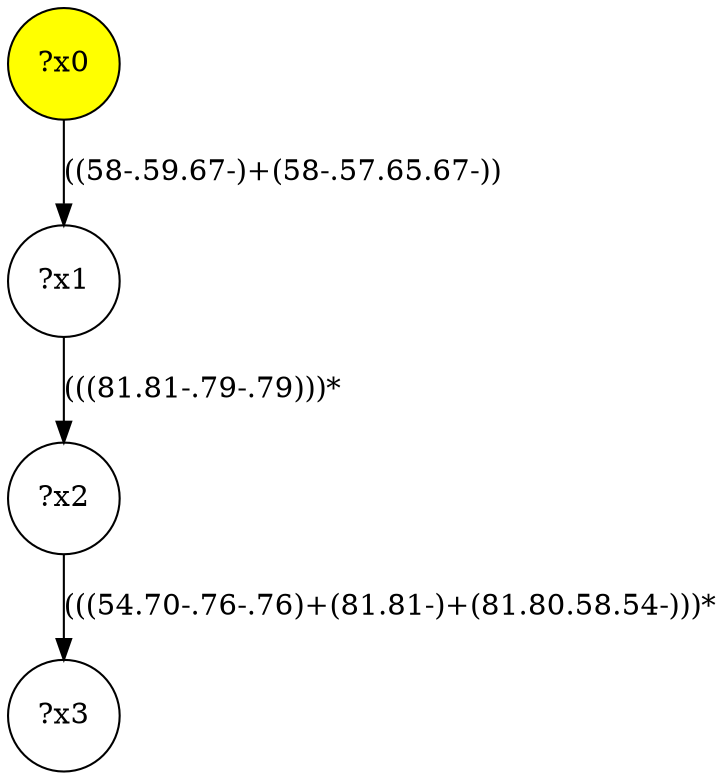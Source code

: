 digraph g {
	x0 [fillcolor="yellow", style="filled," shape=circle, label="?x0"];
	x1 [shape=circle, label="?x1"];
	x0 -> x1 [label="((58-.59.67-)+(58-.57.65.67-))"];
	x2 [shape=circle, label="?x2"];
	x1 -> x2 [label="(((81.81-.79-.79)))*"];
	x3 [shape=circle, label="?x3"];
	x2 -> x3 [label="(((54.70-.76-.76)+(81.81-)+(81.80.58.54-)))*"];
}
